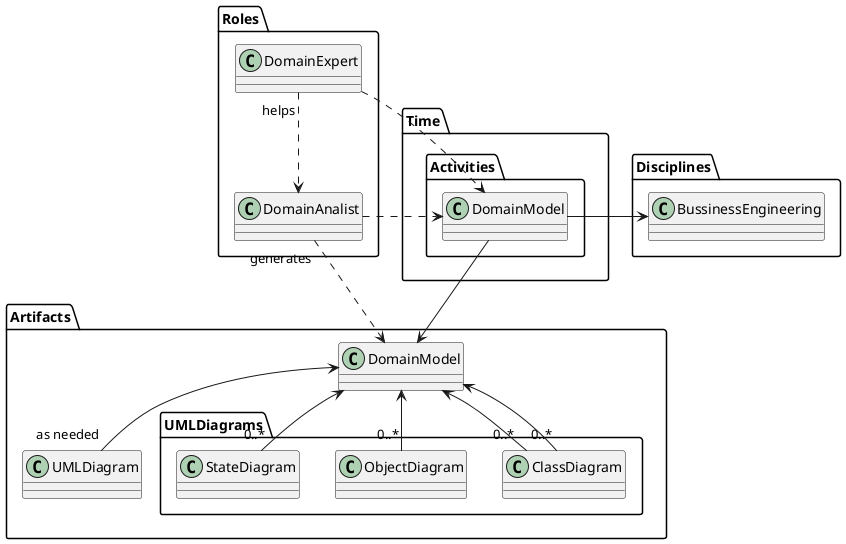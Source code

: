 @startuml

  set namespaceSeparator .

  Disciplines.BussinessEngineering <-left- Time.Activities.DomainModel

  Time.Activities.DomainModel -> Artifacts.DomainModel

  Time.Activities.DomainModel <.left. Roles.DomainExpert
  Time.Activities.DomainModel <.left. Roles.DomainAnalist

  Roles.DomainExpert "helps" ..> Roles.DomainAnalist 
  Roles.DomainAnalist "generates" ..> Artifacts.DomainModel
    
  namespace Artifacts {
    namespace UMLDiagrams {
    }
    DomainModel <-- "0..*" Artifacts.UMLDiagrams.ClassDiagram
    DomainModel <-- "0..*" Artifacts.UMLDiagrams.ObjectDiagram
    DomainModel <-- "0..*" Artifacts.UMLDiagrams.StateDiagram
    DomainModel <-- "0..*" Artifacts.UMLDiagrams.ClassDiagram
    DomainModel <-- "as needed" UMLDiagram
  }

@enduml